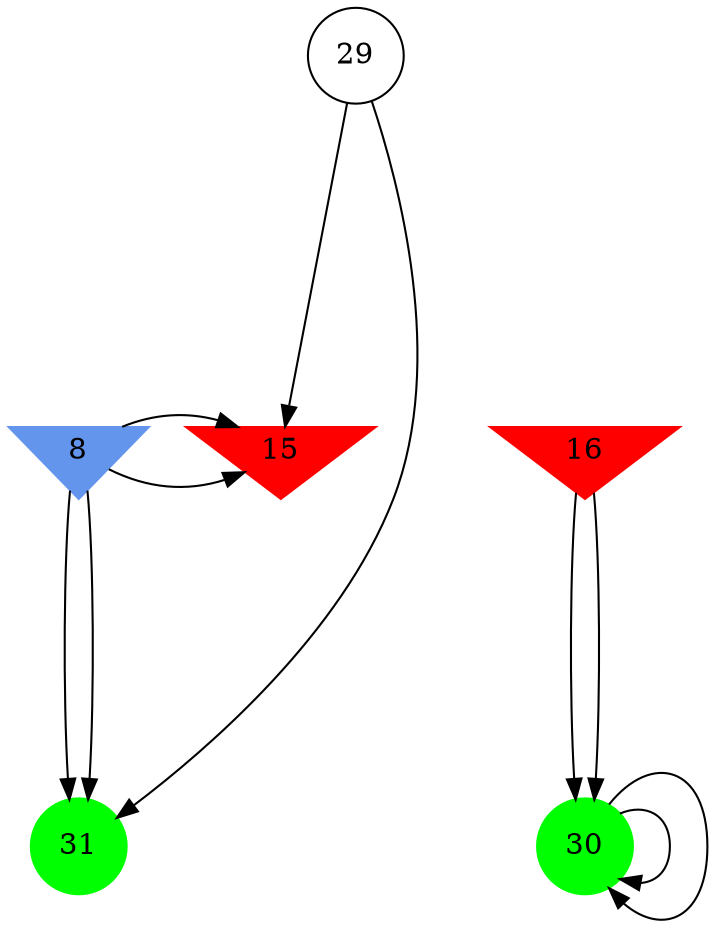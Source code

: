 digraph brain {
	ranksep=2.0;
	8 [shape=invtriangle,style=filled,color=cornflowerblue];
	15 [shape=invtriangle,style=filled,color=red];
	16 [shape=invtriangle,style=filled,color=red];
	29 [shape=circle,color=black];
	30 [shape=circle,style=filled,color=green];
	31 [shape=circle,style=filled,color=green];
	8	->	31;
	8	->	15;
	8	->	31;
	8	->	15;
	29	->	31;
	29	->	15;
	30	->	30;
	30	->	30;
	16	->	30;
	16	->	30;
	{ rank=same; 8; 15; 16; }
	{ rank=same; 29; }
	{ rank=same; 30; 31; }
}
